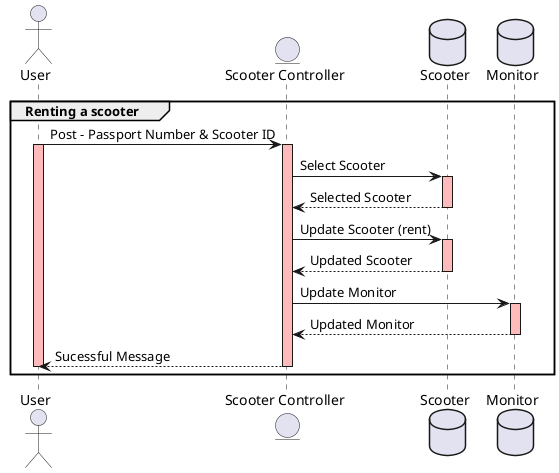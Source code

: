 @startuml

actor "User"
entity "Scooter Controller"
database "Scooter"
database "Monitor"

group Renting a scooter

"User" -> "Scooter Controller" : Post - Passport Number & Scooter ID

activate "User" #FFBBBB

activate "Scooter Controller" #FFBBBB


'check scooter
"Scooter Controller" -> "Scooter": Select Scooter

activate "Scooter" #FFBBBB

"Scooter" --> "Scooter Controller": Selected Scooter

deactivate "Scooter"


'update scooter
"Scooter Controller" -> "Scooter": Update Scooter (rent)

activate "Scooter" #FFBBBB

"Scooter" --> "Scooter Controller": Updated Scooter

deactivate "Scooter"


'update monitor
"Scooter Controller" -> "Monitor": Update Monitor

activate "Monitor" #FFBBBB

"Monitor" --> "Scooter Controller": Updated Monitor

deactivate "Monitor"


'finish
"Scooter Controller" --> "User": Sucessful Message

deactivate "Scooter Controller"

deactivate "User"

end

@enduml